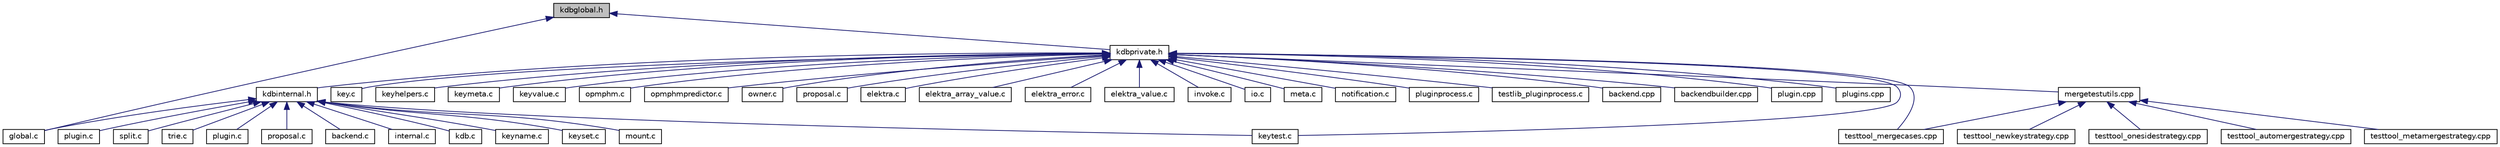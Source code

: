 digraph "kdbglobal.h"
{
  edge [fontname="Helvetica",fontsize="10",labelfontname="Helvetica",labelfontsize="10"];
  node [fontname="Helvetica",fontsize="10",shape=record];
  Node6 [label="kdbglobal.h",height=0.2,width=0.4,color="black", fillcolor="grey75", style="filled", fontcolor="black"];
  Node6 -> Node7 [dir="back",color="midnightblue",fontsize="10",style="solid",fontname="Helvetica"];
  Node7 [label="global.c",height=0.2,width=0.4,color="black", fillcolor="white", style="filled",URL="$global_8c.html",tooltip="Helpers for global plugins. "];
  Node6 -> Node8 [dir="back",color="midnightblue",fontsize="10",style="solid",fontname="Helvetica"];
  Node8 [label="kdbprivate.h",height=0.2,width=0.4,color="black", fillcolor="white", style="filled",URL="$kdbprivate_8h.html",tooltip="Private declarations. "];
  Node8 -> Node9 [dir="back",color="midnightblue",fontsize="10",style="solid",fontname="Helvetica"];
  Node9 [label="key.c",height=0.2,width=0.4,color="black", fillcolor="white", style="filled",URL="$key_8c.html",tooltip="Methods for Key manipulation. "];
  Node8 -> Node10 [dir="back",color="midnightblue",fontsize="10",style="solid",fontname="Helvetica"];
  Node10 [label="keyhelpers.c",height=0.2,width=0.4,color="black", fillcolor="white", style="filled",URL="$keyhelpers_8c.html",tooltip="Helpers for key manipulation. "];
  Node8 -> Node11 [dir="back",color="midnightblue",fontsize="10",style="solid",fontname="Helvetica"];
  Node11 [label="keymeta.c",height=0.2,width=0.4,color="black", fillcolor="white", style="filled",URL="$keymeta_8c.html",tooltip="Methods to do various operations on Key metadata. "];
  Node8 -> Node12 [dir="back",color="midnightblue",fontsize="10",style="solid",fontname="Helvetica"];
  Node12 [label="keytest.c",height=0.2,width=0.4,color="black", fillcolor="white", style="filled",URL="$keytest_8c.html",tooltip="Methods for making tests. "];
  Node8 -> Node13 [dir="back",color="midnightblue",fontsize="10",style="solid",fontname="Helvetica"];
  Node13 [label="keyvalue.c",height=0.2,width=0.4,color="black", fillcolor="white", style="filled",URL="$keyvalue_8c.html",tooltip="Methods for Key value manipulation. "];
  Node8 -> Node14 [dir="back",color="midnightblue",fontsize="10",style="solid",fontname="Helvetica"];
  Node14 [label="opmphm.c",height=0.2,width=0.4,color="black", fillcolor="white", style="filled",URL="$opmphm_8c.html",tooltip="The Order Preserving Minimal Perfect Hash Map. "];
  Node8 -> Node15 [dir="back",color="midnightblue",fontsize="10",style="solid",fontname="Helvetica"];
  Node15 [label="opmphmpredictor.c",height=0.2,width=0.4,color="black", fillcolor="white", style="filled",URL="$opmphmpredictor_8c.html",tooltip="The Order Preserving Minimal Perfect Hash Map Predictor. "];
  Node8 -> Node16 [dir="back",color="midnightblue",fontsize="10",style="solid",fontname="Helvetica"];
  Node16 [label="owner.c",height=0.2,width=0.4,color="black", fillcolor="white", style="filled",URL="$owner_8c.html",tooltip="Obsolete owner methods. "];
  Node8 -> Node17 [dir="back",color="midnightblue",fontsize="10",style="solid",fontname="Helvetica"];
  Node17 [label="proposal.c",height=0.2,width=0.4,color="black", fillcolor="white", style="filled",URL="$elektra_2proposal_8c.html",tooltip="Implementation of proposed API enhancements. "];
  Node8 -> Node18 [dir="back",color="midnightblue",fontsize="10",style="solid",fontname="Helvetica"];
  Node18 [label="elektra.c",height=0.2,width=0.4,color="black", fillcolor="white", style="filled",URL="$elektra_8c.html",tooltip="Elektra High Level API. "];
  Node8 -> Node19 [dir="back",color="midnightblue",fontsize="10",style="solid",fontname="Helvetica"];
  Node19 [label="elektra_array_value.c",height=0.2,width=0.4,color="black", fillcolor="white", style="filled",URL="$elektra__array__value_8c.html",tooltip="Elektra High Level API. "];
  Node8 -> Node20 [dir="back",color="midnightblue",fontsize="10",style="solid",fontname="Helvetica"];
  Node20 [label="elektra_error.c",height=0.2,width=0.4,color="black", fillcolor="white", style="filled",URL="$elektra__error_8c.html",tooltip="Elektra error codes. "];
  Node8 -> Node21 [dir="back",color="midnightblue",fontsize="10",style="solid",fontname="Helvetica"];
  Node21 [label="elektra_value.c",height=0.2,width=0.4,color="black", fillcolor="white", style="filled",URL="$elektra__value_8c.html",tooltip="Elektra High Level API. "];
  Node8 -> Node22 [dir="back",color="midnightblue",fontsize="10",style="solid",fontname="Helvetica"];
  Node22 [label="invoke.c",height=0.2,width=0.4,color="black", fillcolor="white", style="filled",URL="$invoke_8c.html",tooltip="Library for invoking exported plugin functions. "];
  Node8 -> Node23 [dir="back",color="midnightblue",fontsize="10",style="solid",fontname="Helvetica"];
  Node23 [label="io.c",height=0.2,width=0.4,color="black", fillcolor="white", style="filled",URL="$io_8c.html",tooltip="Implementation of I/O functions as defined in kdbio.h. "];
  Node8 -> Node24 [dir="back",color="midnightblue",fontsize="10",style="solid",fontname="Helvetica"];
  Node24 [label="meta.c",height=0.2,width=0.4,color="black", fillcolor="white", style="filled",URL="$meta_8c.html",tooltip="Methods for metadata manipulation. "];
  Node8 -> Node25 [dir="back",color="midnightblue",fontsize="10",style="solid",fontname="Helvetica"];
  Node25 [label="notification.c",height=0.2,width=0.4,color="black", fillcolor="white", style="filled",URL="$notification_8c.html",tooltip="Implementation of notification functions as defined in kdbnotification.h. "];
  Node8 -> Node26 [dir="back",color="midnightblue",fontsize="10",style="solid",fontname="Helvetica"];
  Node26 [label="pluginprocess.c",height=0.2,width=0.4,color="black", fillcolor="white", style="filled",URL="$pluginprocess_8c.html",tooltip="Source for the pluginprocess library. "];
  Node8 -> Node27 [dir="back",color="midnightblue",fontsize="10",style="solid",fontname="Helvetica"];
  Node27 [label="testlib_pluginprocess.c",height=0.2,width=0.4,color="black", fillcolor="white", style="filled",URL="$testlib__pluginprocess_8c.html",tooltip="Tests for pluginprocess library. "];
  Node8 -> Node28 [dir="back",color="midnightblue",fontsize="10",style="solid",fontname="Helvetica"];
  Node28 [label="backend.cpp",height=0.2,width=0.4,color="black", fillcolor="white", style="filled",URL="$src_2backend_8cpp.html",tooltip="Implementation of backend. "];
  Node8 -> Node29 [dir="back",color="midnightblue",fontsize="10",style="solid",fontname="Helvetica"];
  Node29 [label="backendbuilder.cpp",height=0.2,width=0.4,color="black", fillcolor="white", style="filled",URL="$backendbuilder_8cpp.html",tooltip="Implementation of backend builder. "];
  Node8 -> Node30 [dir="back",color="midnightblue",fontsize="10",style="solid",fontname="Helvetica"];
  Node30 [label="plugin.cpp",height=0.2,width=0.4,color="black", fillcolor="white", style="filled",URL="$plugin_8cpp.html",tooltip="Implementation of plugin. "];
  Node8 -> Node31 [dir="back",color="midnightblue",fontsize="10",style="solid",fontname="Helvetica"];
  Node31 [label="plugins.cpp",height=0.2,width=0.4,color="black", fillcolor="white", style="filled",URL="$plugins_8cpp.html",tooltip="Implementation of set/get/error plugins. "];
  Node8 -> Node32 [dir="back",color="midnightblue",fontsize="10",style="solid",fontname="Helvetica"];
  Node32 [label="mergetestutils.cpp",height=0.2,width=0.4,color="black", fillcolor="white", style="filled",URL="$mergetestutils_8cpp.html",tooltip="Implements a helper class for merge related tests. "];
  Node32 -> Node33 [dir="back",color="midnightblue",fontsize="10",style="solid",fontname="Helvetica"];
  Node33 [label="testtool_automergestrategy.cpp",height=0.2,width=0.4,color="black", fillcolor="white", style="filled",URL="$testtool__automergestrategy_8cpp.html",tooltip="Tests for the AutoMergeStrategy. "];
  Node32 -> Node34 [dir="back",color="midnightblue",fontsize="10",style="solid",fontname="Helvetica"];
  Node34 [label="testtool_mergecases.cpp",height=0.2,width=0.4,color="black", fillcolor="white", style="filled",URL="$testtool__mergecases_8cpp.html",tooltip="Tests for the ThreeWayMerge. "];
  Node32 -> Node35 [dir="back",color="midnightblue",fontsize="10",style="solid",fontname="Helvetica"];
  Node35 [label="testtool_metamergestrategy.cpp",height=0.2,width=0.4,color="black", fillcolor="white", style="filled",URL="$testtool__metamergestrategy_8cpp.html",tooltip="Tests for the MetaMergeStrategy. "];
  Node32 -> Node36 [dir="back",color="midnightblue",fontsize="10",style="solid",fontname="Helvetica"];
  Node36 [label="testtool_newkeystrategy.cpp",height=0.2,width=0.4,color="black", fillcolor="white", style="filled",URL="$testtool__newkeystrategy_8cpp.html",tooltip="Tests for the NewKeyStrategy. "];
  Node32 -> Node37 [dir="back",color="midnightblue",fontsize="10",style="solid",fontname="Helvetica"];
  Node37 [label="testtool_onesidestrategy.cpp",height=0.2,width=0.4,color="black", fillcolor="white", style="filled",URL="$testtool__onesidestrategy_8cpp.html",tooltip="Tests for the OneSideStrategy. "];
  Node8 -> Node34 [dir="back",color="midnightblue",fontsize="10",style="solid",fontname="Helvetica"];
  Node8 -> Node38 [dir="back",color="midnightblue",fontsize="10",style="solid",fontname="Helvetica"];
  Node38 [label="kdbinternal.h",height=0.2,width=0.4,color="black", fillcolor="white", style="filled",URL="$kdbinternal_8h.html",tooltip="Includes most internal header files. "];
  Node38 -> Node39 [dir="back",color="midnightblue",fontsize="10",style="solid",fontname="Helvetica"];
  Node39 [label="backend.c",height=0.2,width=0.4,color="black", fillcolor="white", style="filled",URL="$backend_8c.html",tooltip="Everything related to a backend. "];
  Node38 -> Node7 [dir="back",color="midnightblue",fontsize="10",style="solid",fontname="Helvetica"];
  Node38 -> Node40 [dir="back",color="midnightblue",fontsize="10",style="solid",fontname="Helvetica"];
  Node40 [label="internal.c",height=0.2,width=0.4,color="black", fillcolor="white", style="filled",URL="$internal_8c.html",tooltip="Internal methods for Elektra. "];
  Node38 -> Node41 [dir="back",color="midnightblue",fontsize="10",style="solid",fontname="Helvetica"];
  Node41 [label="kdb.c",height=0.2,width=0.4,color="black", fillcolor="white", style="filled",URL="$kdb_8c.html",tooltip="Low level functions for access the Key Database. "];
  Node38 -> Node42 [dir="back",color="midnightblue",fontsize="10",style="solid",fontname="Helvetica"];
  Node42 [label="keyname.c",height=0.2,width=0.4,color="black", fillcolor="white", style="filled",URL="$elektra_2keyname_8c.html",tooltip="Methods for Key name manipulation. "];
  Node38 -> Node43 [dir="back",color="midnightblue",fontsize="10",style="solid",fontname="Helvetica"];
  Node43 [label="keyset.c",height=0.2,width=0.4,color="black", fillcolor="white", style="filled",URL="$keyset_8c.html",tooltip="Methods for key sets. "];
  Node38 -> Node12 [dir="back",color="midnightblue",fontsize="10",style="solid",fontname="Helvetica"];
  Node38 -> Node44 [dir="back",color="midnightblue",fontsize="10",style="solid",fontname="Helvetica"];
  Node44 [label="mount.c",height=0.2,width=0.4,color="black", fillcolor="white", style="filled",URL="$mount_8c.html",tooltip="Internals of mount functionality. "];
  Node38 -> Node45 [dir="back",color="midnightblue",fontsize="10",style="solid",fontname="Helvetica"];
  Node45 [label="plugin.c",height=0.2,width=0.4,color="black", fillcolor="white", style="filled",URL="$elektra_2plugin_8c.html",tooltip="Interna of plugin functionality. "];
  Node38 -> Node46 [dir="back",color="midnightblue",fontsize="10",style="solid",fontname="Helvetica"];
  Node46 [label="split.c",height=0.2,width=0.4,color="black", fillcolor="white", style="filled",URL="$split_8c.html",tooltip="Interna of splitting functionality. "];
  Node38 -> Node47 [dir="back",color="midnightblue",fontsize="10",style="solid",fontname="Helvetica"];
  Node47 [label="trie.c",height=0.2,width=0.4,color="black", fillcolor="white", style="filled",URL="$trie_8c.html",tooltip="Interna of trie functionality. "];
  Node38 -> Node48 [dir="back",color="midnightblue",fontsize="10",style="solid",fontname="Helvetica"];
  Node48 [label="plugin.c",height=0.2,width=0.4,color="black", fillcolor="white", style="filled",URL="$plugin_2plugin_8c.html",tooltip="Access plugin handle. "];
  Node38 -> Node49 [dir="back",color="midnightblue",fontsize="10",style="solid",fontname="Helvetica"];
  Node49 [label="proposal.c",height=0.2,width=0.4,color="black", fillcolor="white", style="filled",URL="$proposal_2proposal_8c.html",tooltip="Implementation of proposed API enhancements. "];
}
